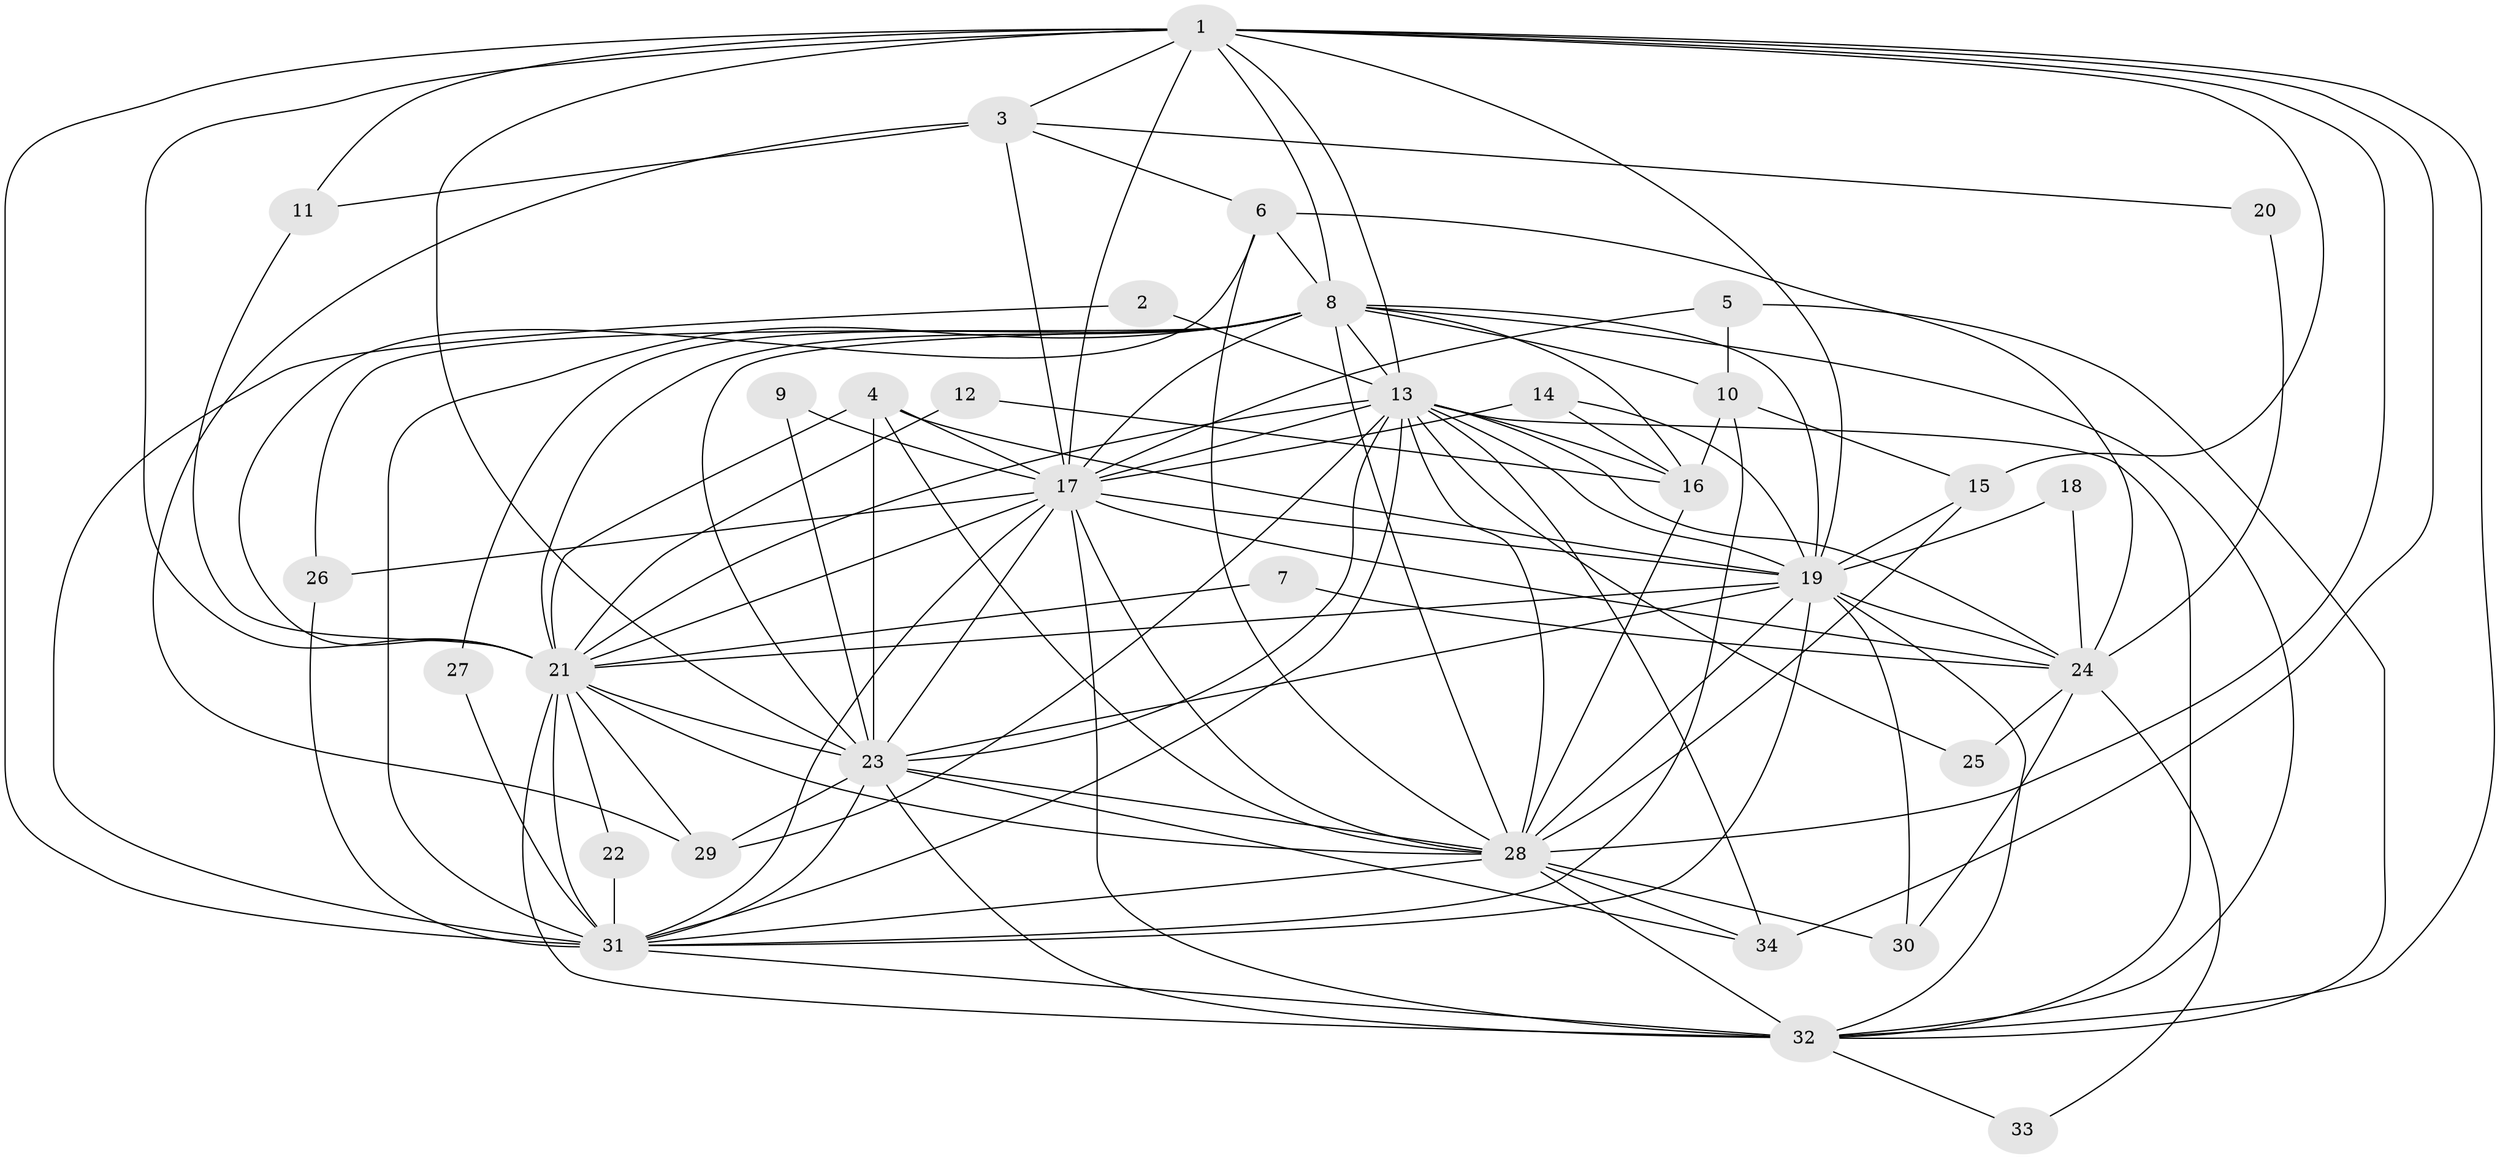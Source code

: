 // original degree distribution, {17: 0.014925373134328358, 14: 0.014925373134328358, 16: 0.05970149253731343, 20: 0.014925373134328358, 15: 0.014925373134328358, 18: 0.014925373134328358, 12: 0.014925373134328358, 3: 0.13432835820895522, 5: 0.05970149253731343, 4: 0.11940298507462686, 2: 0.5223880597014925, 9: 0.014925373134328358}
// Generated by graph-tools (version 1.1) at 2025/49/03/09/25 03:49:39]
// undirected, 34 vertices, 113 edges
graph export_dot {
graph [start="1"]
  node [color=gray90,style=filled];
  1;
  2;
  3;
  4;
  5;
  6;
  7;
  8;
  9;
  10;
  11;
  12;
  13;
  14;
  15;
  16;
  17;
  18;
  19;
  20;
  21;
  22;
  23;
  24;
  25;
  26;
  27;
  28;
  29;
  30;
  31;
  32;
  33;
  34;
  1 -- 3 [weight=1.0];
  1 -- 8 [weight=1.0];
  1 -- 11 [weight=1.0];
  1 -- 13 [weight=1.0];
  1 -- 15 [weight=1.0];
  1 -- 17 [weight=1.0];
  1 -- 19 [weight=1.0];
  1 -- 21 [weight=1.0];
  1 -- 23 [weight=1.0];
  1 -- 28 [weight=1.0];
  1 -- 31 [weight=2.0];
  1 -- 32 [weight=1.0];
  1 -- 34 [weight=1.0];
  2 -- 13 [weight=1.0];
  2 -- 31 [weight=1.0];
  3 -- 6 [weight=1.0];
  3 -- 11 [weight=1.0];
  3 -- 17 [weight=1.0];
  3 -- 20 [weight=1.0];
  3 -- 29 [weight=1.0];
  4 -- 17 [weight=1.0];
  4 -- 19 [weight=1.0];
  4 -- 21 [weight=1.0];
  4 -- 23 [weight=2.0];
  4 -- 28 [weight=1.0];
  5 -- 10 [weight=1.0];
  5 -- 17 [weight=1.0];
  5 -- 32 [weight=1.0];
  6 -- 8 [weight=1.0];
  6 -- 21 [weight=1.0];
  6 -- 24 [weight=1.0];
  6 -- 28 [weight=1.0];
  7 -- 21 [weight=1.0];
  7 -- 24 [weight=1.0];
  8 -- 10 [weight=1.0];
  8 -- 13 [weight=2.0];
  8 -- 16 [weight=1.0];
  8 -- 17 [weight=1.0];
  8 -- 19 [weight=1.0];
  8 -- 21 [weight=1.0];
  8 -- 23 [weight=1.0];
  8 -- 26 [weight=1.0];
  8 -- 27 [weight=1.0];
  8 -- 28 [weight=1.0];
  8 -- 31 [weight=2.0];
  8 -- 32 [weight=1.0];
  9 -- 17 [weight=1.0];
  9 -- 23 [weight=1.0];
  10 -- 15 [weight=1.0];
  10 -- 16 [weight=1.0];
  10 -- 31 [weight=1.0];
  11 -- 21 [weight=2.0];
  12 -- 16 [weight=1.0];
  12 -- 21 [weight=1.0];
  13 -- 16 [weight=1.0];
  13 -- 17 [weight=1.0];
  13 -- 19 [weight=1.0];
  13 -- 21 [weight=1.0];
  13 -- 23 [weight=1.0];
  13 -- 24 [weight=1.0];
  13 -- 25 [weight=1.0];
  13 -- 28 [weight=1.0];
  13 -- 29 [weight=1.0];
  13 -- 31 [weight=1.0];
  13 -- 32 [weight=1.0];
  13 -- 34 [weight=1.0];
  14 -- 16 [weight=1.0];
  14 -- 17 [weight=2.0];
  14 -- 19 [weight=1.0];
  15 -- 19 [weight=1.0];
  15 -- 28 [weight=1.0];
  16 -- 28 [weight=2.0];
  17 -- 19 [weight=2.0];
  17 -- 21 [weight=2.0];
  17 -- 23 [weight=1.0];
  17 -- 24 [weight=2.0];
  17 -- 26 [weight=1.0];
  17 -- 28 [weight=1.0];
  17 -- 31 [weight=1.0];
  17 -- 32 [weight=1.0];
  18 -- 19 [weight=1.0];
  18 -- 24 [weight=1.0];
  19 -- 21 [weight=1.0];
  19 -- 23 [weight=1.0];
  19 -- 24 [weight=1.0];
  19 -- 28 [weight=1.0];
  19 -- 30 [weight=1.0];
  19 -- 31 [weight=1.0];
  19 -- 32 [weight=1.0];
  20 -- 24 [weight=1.0];
  21 -- 22 [weight=1.0];
  21 -- 23 [weight=1.0];
  21 -- 28 [weight=1.0];
  21 -- 29 [weight=1.0];
  21 -- 31 [weight=1.0];
  21 -- 32 [weight=1.0];
  22 -- 31 [weight=1.0];
  23 -- 28 [weight=1.0];
  23 -- 29 [weight=1.0];
  23 -- 31 [weight=1.0];
  23 -- 32 [weight=1.0];
  23 -- 34 [weight=1.0];
  24 -- 25 [weight=1.0];
  24 -- 30 [weight=1.0];
  24 -- 33 [weight=1.0];
  26 -- 31 [weight=1.0];
  27 -- 31 [weight=1.0];
  28 -- 30 [weight=1.0];
  28 -- 31 [weight=1.0];
  28 -- 32 [weight=1.0];
  28 -- 34 [weight=1.0];
  31 -- 32 [weight=2.0];
  32 -- 33 [weight=1.0];
}
